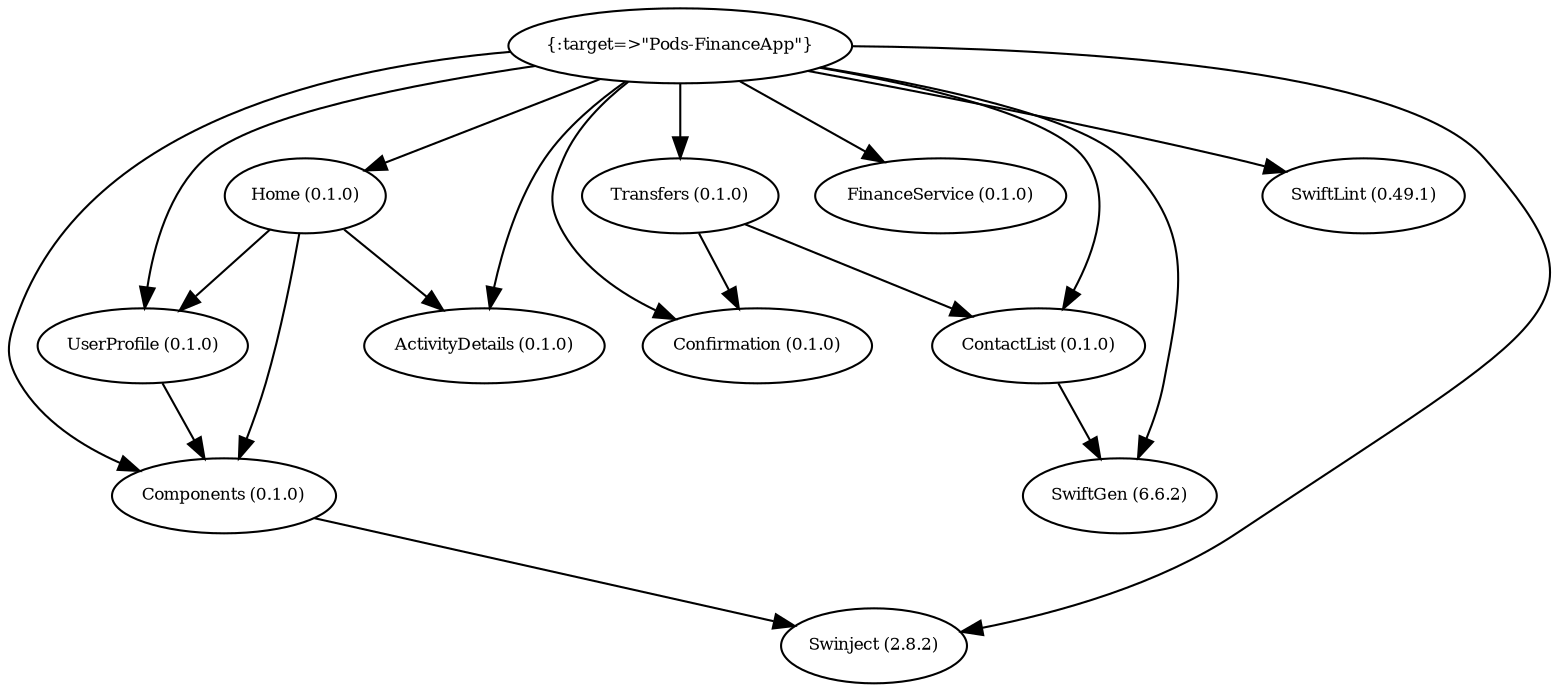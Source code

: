digraph RGL__DirectedAdjacencyGraph {
    "{:target=>\"Pods-FinanceApp\"}" [
        fontsize = 8,
        label = "{:target=>\"Pods-FinanceApp\"}"
    ]

    "ActivityDetails (0.1.0)" [
        fontsize = 8,
        label = "ActivityDetails (0.1.0)"
    ]

    "Components (0.1.0)" [
        fontsize = 8,
        label = "Components (0.1.0)"
    ]

    "Swinject (2.8.2)" [
        fontsize = 8,
        label = "Swinject (2.8.2)"
    ]

    "Confirmation (0.1.0)" [
        fontsize = 8,
        label = "Confirmation (0.1.0)"
    ]

    "ContactList (0.1.0)" [
        fontsize = 8,
        label = "ContactList (0.1.0)"
    ]

    "SwiftGen (6.6.2)" [
        fontsize = 8,
        label = "SwiftGen (6.6.2)"
    ]

    "FinanceService (0.1.0)" [
        fontsize = 8,
        label = "FinanceService (0.1.0)"
    ]

    "Home (0.1.0)" [
        fontsize = 8,
        label = "Home (0.1.0)"
    ]

    "UserProfile (0.1.0)" [
        fontsize = 8,
        label = "UserProfile (0.1.0)"
    ]

    "SwiftLint (0.49.1)" [
        fontsize = 8,
        label = "SwiftLint (0.49.1)"
    ]

    "Transfers (0.1.0)" [
        fontsize = 8,
        label = "Transfers (0.1.0)"
    ]

    "{:target=>\"Pods-FinanceApp\"}" -> "ActivityDetails (0.1.0)" [
        fontsize = 8
    ]

    "{:target=>\"Pods-FinanceApp\"}" -> "Components (0.1.0)" [
        fontsize = 8
    ]

    "{:target=>\"Pods-FinanceApp\"}" -> "Confirmation (0.1.0)" [
        fontsize = 8
    ]

    "{:target=>\"Pods-FinanceApp\"}" -> "ContactList (0.1.0)" [
        fontsize = 8
    ]

    "{:target=>\"Pods-FinanceApp\"}" -> "FinanceService (0.1.0)" [
        fontsize = 8
    ]

    "{:target=>\"Pods-FinanceApp\"}" -> "Home (0.1.0)" [
        fontsize = 8
    ]

    "{:target=>\"Pods-FinanceApp\"}" -> "SwiftGen (6.6.2)" [
        fontsize = 8
    ]

    "{:target=>\"Pods-FinanceApp\"}" -> "SwiftLint (0.49.1)" [
        fontsize = 8
    ]

    "{:target=>\"Pods-FinanceApp\"}" -> "Swinject (2.8.2)" [
        fontsize = 8
    ]

    "{:target=>\"Pods-FinanceApp\"}" -> "Transfers (0.1.0)" [
        fontsize = 8
    ]

    "{:target=>\"Pods-FinanceApp\"}" -> "UserProfile (0.1.0)" [
        fontsize = 8
    ]

    "Components (0.1.0)" -> "Swinject (2.8.2)" [
        fontsize = 8
    ]

    "ContactList (0.1.0)" -> "SwiftGen (6.6.2)" [
        fontsize = 8
    ]

    "Home (0.1.0)" -> "UserProfile (0.1.0)" [
        fontsize = 8
    ]

    "Home (0.1.0)" -> "ActivityDetails (0.1.0)" [
        fontsize = 8
    ]

    "Home (0.1.0)" -> "Components (0.1.0)" [
        fontsize = 8
    ]

    "UserProfile (0.1.0)" -> "Components (0.1.0)" [
        fontsize = 8
    ]

    "Transfers (0.1.0)" -> "ContactList (0.1.0)" [
        fontsize = 8
    ]

    "Transfers (0.1.0)" -> "Confirmation (0.1.0)" [
        fontsize = 8
    ]
}
